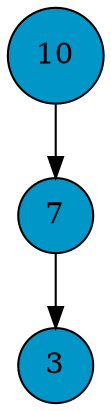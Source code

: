 digraph BinTree {
node [shape=circle, style=filled, color=black, fillcolor="#0096c7"];
edge [color=black];
10 -> 7;
7 -> 3;
}

